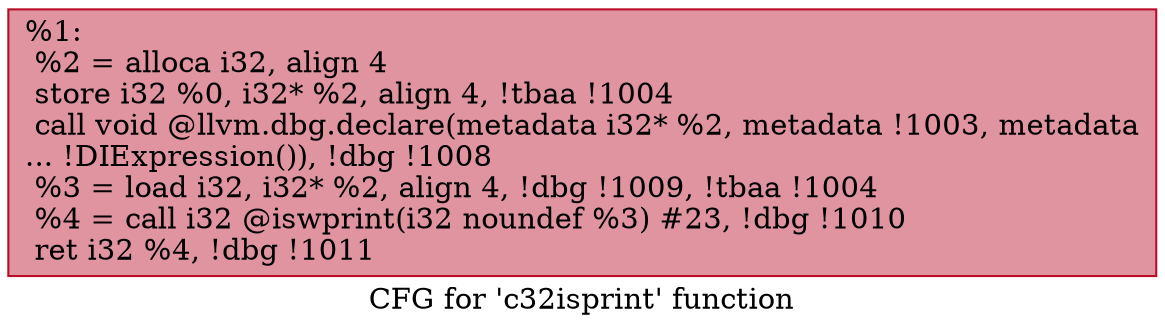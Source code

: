 digraph "CFG for 'c32isprint' function" {
	label="CFG for 'c32isprint' function";

	Node0x2384550 [shape=record,color="#b70d28ff", style=filled, fillcolor="#b70d2870",label="{%1:\l  %2 = alloca i32, align 4\l  store i32 %0, i32* %2, align 4, !tbaa !1004\l  call void @llvm.dbg.declare(metadata i32* %2, metadata !1003, metadata\l... !DIExpression()), !dbg !1008\l  %3 = load i32, i32* %2, align 4, !dbg !1009, !tbaa !1004\l  %4 = call i32 @iswprint(i32 noundef %3) #23, !dbg !1010\l  ret i32 %4, !dbg !1011\l}"];
}
